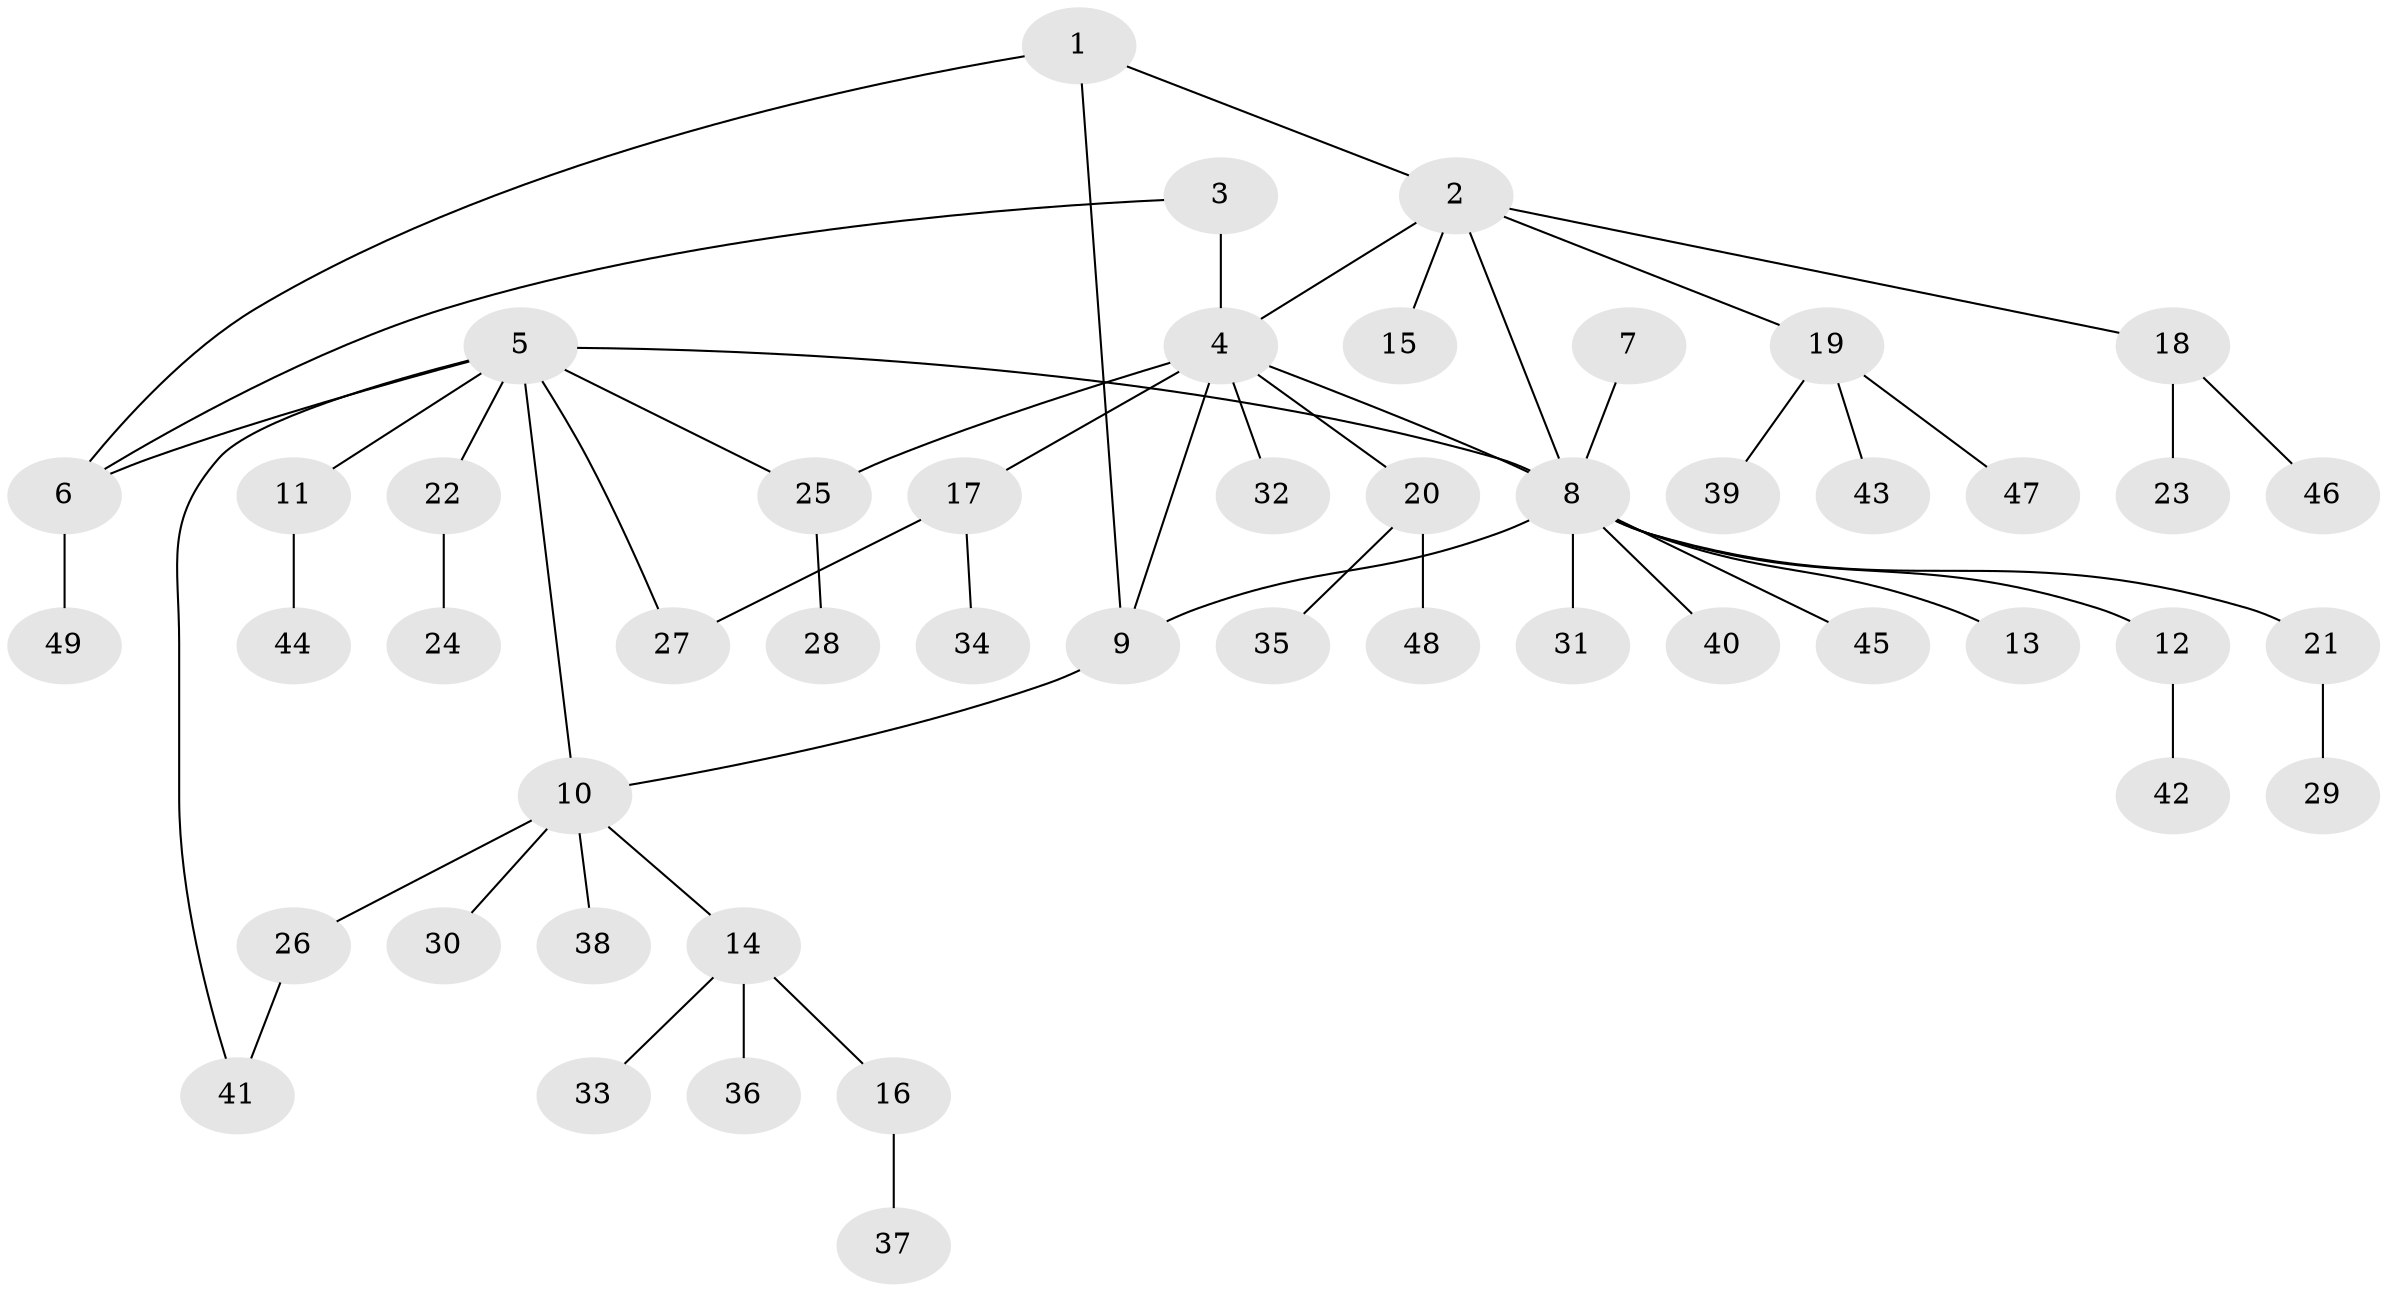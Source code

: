 // coarse degree distribution, {5: 0.07142857142857142, 4: 0.07142857142857142, 9: 0.07142857142857142, 1: 0.7142857142857143, 2: 0.07142857142857142}
// Generated by graph-tools (version 1.1) at 2025/19/03/04/25 18:19:56]
// undirected, 49 vertices, 57 edges
graph export_dot {
graph [start="1"]
  node [color=gray90,style=filled];
  1;
  2;
  3;
  4;
  5;
  6;
  7;
  8;
  9;
  10;
  11;
  12;
  13;
  14;
  15;
  16;
  17;
  18;
  19;
  20;
  21;
  22;
  23;
  24;
  25;
  26;
  27;
  28;
  29;
  30;
  31;
  32;
  33;
  34;
  35;
  36;
  37;
  38;
  39;
  40;
  41;
  42;
  43;
  44;
  45;
  46;
  47;
  48;
  49;
  1 -- 2;
  1 -- 6;
  1 -- 9;
  2 -- 4;
  2 -- 8;
  2 -- 15;
  2 -- 18;
  2 -- 19;
  3 -- 4;
  3 -- 6;
  4 -- 8;
  4 -- 9;
  4 -- 17;
  4 -- 20;
  4 -- 25;
  4 -- 32;
  5 -- 6;
  5 -- 8;
  5 -- 10;
  5 -- 11;
  5 -- 22;
  5 -- 25;
  5 -- 27;
  5 -- 41;
  6 -- 49;
  7 -- 8;
  8 -- 9;
  8 -- 12;
  8 -- 13;
  8 -- 21;
  8 -- 31;
  8 -- 40;
  8 -- 45;
  9 -- 10;
  10 -- 14;
  10 -- 26;
  10 -- 30;
  10 -- 38;
  11 -- 44;
  12 -- 42;
  14 -- 16;
  14 -- 33;
  14 -- 36;
  16 -- 37;
  17 -- 27;
  17 -- 34;
  18 -- 23;
  18 -- 46;
  19 -- 39;
  19 -- 43;
  19 -- 47;
  20 -- 35;
  20 -- 48;
  21 -- 29;
  22 -- 24;
  25 -- 28;
  26 -- 41;
}
